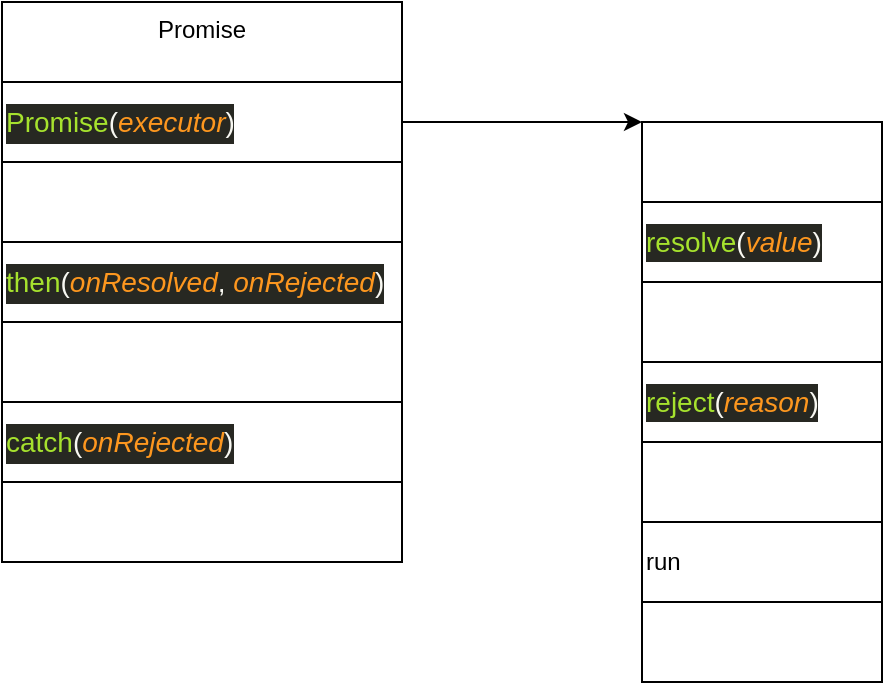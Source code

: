 <mxfile>
    <diagram id="8MDQ2ee9JxyfxA_NFh9B" name="第 1 页">
        <mxGraphModel dx="524" dy="575" grid="1" gridSize="10" guides="1" tooltips="1" connect="1" arrows="1" fold="1" page="1" pageScale="1" pageWidth="1169" pageHeight="827" math="0" shadow="0">
            <root>
                <mxCell id="0"/>
                <mxCell id="1" parent="0"/>
                <mxCell id="10" value="Promise" style="rounded=0;whiteSpace=wrap;html=1;align=center;verticalAlign=top;" parent="1" vertex="1">
                    <mxGeometry x="40" y="40" width="200" height="280" as="geometry"/>
                </mxCell>
                <mxCell id="20" style="edgeStyle=orthogonalEdgeStyle;rounded=0;orthogonalLoop=1;jettySize=auto;html=1;entryX=0;entryY=0;entryDx=0;entryDy=0;fontSize=12;" edge="1" parent="1" source="11" target="14">
                    <mxGeometry relative="1" as="geometry">
                        <Array as="points">
                            <mxPoint x="340" y="100"/>
                            <mxPoint x="340" y="100"/>
                        </Array>
                    </mxGeometry>
                </mxCell>
                <mxCell id="11" value="&lt;div style=&quot;color: rgb(248 , 248 , 242) ; background-color: rgb(39 , 40 , 34) ; line-height: 19px&quot;&gt;&lt;font style=&quot;font-size: 14px&quot;&gt;&lt;span style=&quot;color: rgb(166 , 226 , 46)&quot;&gt;Promise&lt;/span&gt;(&lt;span style=&quot;color: rgb(253 , 151 , 31) ; font-style: italic&quot;&gt;executor&lt;/span&gt;)&lt;/font&gt;&lt;/div&gt;" style="rounded=0;whiteSpace=wrap;html=1;fontSize=12;align=left;" vertex="1" parent="1">
                    <mxGeometry x="40" y="80" width="200" height="40" as="geometry"/>
                </mxCell>
                <mxCell id="12" value="&lt;div style=&quot;color: rgb(248 , 248 , 242) ; background-color: rgb(39 , 40 , 34) ; line-height: 19px&quot;&gt;&lt;font style=&quot;font-size: 14px&quot;&gt;&lt;span style=&quot;color: rgb(166 , 226 , 46)&quot;&gt;then&lt;/span&gt;(&lt;span style=&quot;color: rgb(253 , 151 , 31) ; font-style: italic&quot;&gt;onResolved&lt;/span&gt;,&amp;nbsp;&lt;span style=&quot;color: rgb(253 , 151 , 31) ; font-style: italic&quot;&gt;onRejected&lt;/span&gt;)&lt;/font&gt;&lt;/div&gt;" style="rounded=0;whiteSpace=wrap;html=1;fontSize=12;align=left;" vertex="1" parent="1">
                    <mxGeometry x="40" y="160" width="200" height="40" as="geometry"/>
                </mxCell>
                <mxCell id="13" value="&lt;div style=&quot;color: rgb(248 , 248 , 242) ; background-color: rgb(39 , 40 , 34) ; line-height: 19px&quot;&gt;&lt;font style=&quot;font-size: 14px&quot;&gt;&lt;span style=&quot;color: rgb(166 , 226 , 46)&quot;&gt;catch&lt;/span&gt;(&lt;span style=&quot;color: rgb(253 , 151 , 31) ; font-style: italic&quot;&gt;onRejected&lt;/span&gt;)&lt;/font&gt;&lt;/div&gt;" style="rounded=0;whiteSpace=wrap;html=1;fontSize=12;align=left;" vertex="1" parent="1">
                    <mxGeometry x="40" y="240" width="200" height="40" as="geometry"/>
                </mxCell>
                <mxCell id="14" value="" style="rounded=0;whiteSpace=wrap;html=1;fontSize=12;align=left;" vertex="1" parent="1">
                    <mxGeometry x="360" y="100" width="120" height="280" as="geometry"/>
                </mxCell>
                <mxCell id="15" value="&lt;div style=&quot;color: rgb(248 , 248 , 242) ; background-color: rgb(39 , 40 , 34) ; font-family: &amp;#34;jetbrains mono&amp;#34; , , &amp;#34;consolas&amp;#34; , &amp;#34;liberation mono&amp;#34; , &amp;#34;menlo&amp;#34; , monospace , &amp;#34;consolas&amp;#34; , &amp;#34;courier new&amp;#34; , monospace ; font-size: 14px ; line-height: 19px&quot;&gt;&lt;span style=&quot;color: #a6e22e&quot;&gt;resolve&lt;/span&gt;(&lt;span style=&quot;color: #fd971f ; font-style: italic&quot;&gt;value&lt;/span&gt;)&lt;/div&gt;" style="rounded=0;whiteSpace=wrap;html=1;fontSize=12;align=left;" vertex="1" parent="1">
                    <mxGeometry x="360" y="140" width="120" height="40" as="geometry"/>
                </mxCell>
                <mxCell id="17" value="&lt;div style=&quot;color: rgb(248 , 248 , 242) ; background-color: rgb(39 , 40 , 34) ; font-family: &amp;#34;jetbrains mono&amp;#34; , , &amp;#34;consolas&amp;#34; , &amp;#34;liberation mono&amp;#34; , &amp;#34;menlo&amp;#34; , monospace , &amp;#34;consolas&amp;#34; , &amp;#34;courier new&amp;#34; , monospace ; font-size: 14px ; line-height: 19px&quot;&gt;&lt;span style=&quot;color: #a6e22e&quot;&gt;reject&lt;/span&gt;(&lt;span style=&quot;color: #fd971f ; font-style: italic&quot;&gt;reason&lt;/span&gt;)&lt;/div&gt;" style="rounded=0;whiteSpace=wrap;html=1;fontSize=12;align=left;" vertex="1" parent="1">
                    <mxGeometry x="360" y="220" width="120" height="40" as="geometry"/>
                </mxCell>
                <mxCell id="18" value="run" style="rounded=0;whiteSpace=wrap;html=1;fontSize=12;align=left;" vertex="1" parent="1">
                    <mxGeometry x="360" y="300" width="120" height="40" as="geometry"/>
                </mxCell>
            </root>
        </mxGraphModel>
    </diagram>
</mxfile>